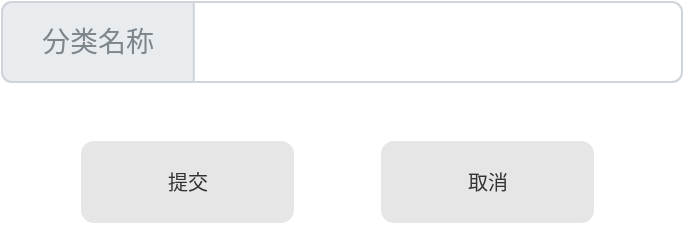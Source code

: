 <mxfile version="16.1.0" type="github">
  <diagram id="ftjHKULH0FkGQVZO5ua7" name="第 1 页">
    <mxGraphModel dx="1038" dy="491" grid="1" gridSize="10" guides="1" tooltips="1" connect="1" arrows="1" fold="1" page="1" pageScale="1" pageWidth="827" pageHeight="1169" math="0" shadow="0">
      <root>
        <mxCell id="0" />
        <mxCell id="1" parent="0" />
        <mxCell id="ulOWdnkNR7rhqU03nJMM-11" value="" style="html=1;shadow=0;dashed=0;shape=mxgraph.bootstrap.rrect;rSize=5;strokeColor=#CED4DA;html=1;whiteSpace=wrap;fillColor=#FFFFFF;fontColor=#7D868C;align=left;spacing=15;spacingLeft=40;fontSize=14;" vertex="1" parent="1">
          <mxGeometry x="160" y="130" width="340" height="40" as="geometry" />
        </mxCell>
        <mxCell id="ulOWdnkNR7rhqU03nJMM-12" value="分类名称" style="html=1;shadow=0;dashed=0;shape=mxgraph.bootstrap.leftButton;strokeColor=inherit;gradientColor=inherit;fontColor=inherit;fillColor=#E9ECEF;rSize=5;perimeter=none;whiteSpace=wrap;resizeHeight=1;fontSize=14;" vertex="1" parent="ulOWdnkNR7rhqU03nJMM-11">
          <mxGeometry width="95.897" height="40" as="geometry" />
        </mxCell>
        <mxCell id="ulOWdnkNR7rhqU03nJMM-13" value="提交" style="rounded=1;html=1;shadow=0;dashed=0;whiteSpace=wrap;fontSize=10;fillColor=#E6E6E6;align=center;strokeColor=#E6E6E6;fontColor=#333333;" vertex="1" parent="1">
          <mxGeometry x="200" y="200" width="105.5" height="40" as="geometry" />
        </mxCell>
        <mxCell id="ulOWdnkNR7rhqU03nJMM-14" value="取消" style="rounded=1;html=1;shadow=0;dashed=0;whiteSpace=wrap;fontSize=10;fillColor=#E6E6E6;align=center;strokeColor=#E6E6E6;fontColor=#333333;" vertex="1" parent="1">
          <mxGeometry x="350" y="200" width="105.5" height="40" as="geometry" />
        </mxCell>
      </root>
    </mxGraphModel>
  </diagram>
</mxfile>
